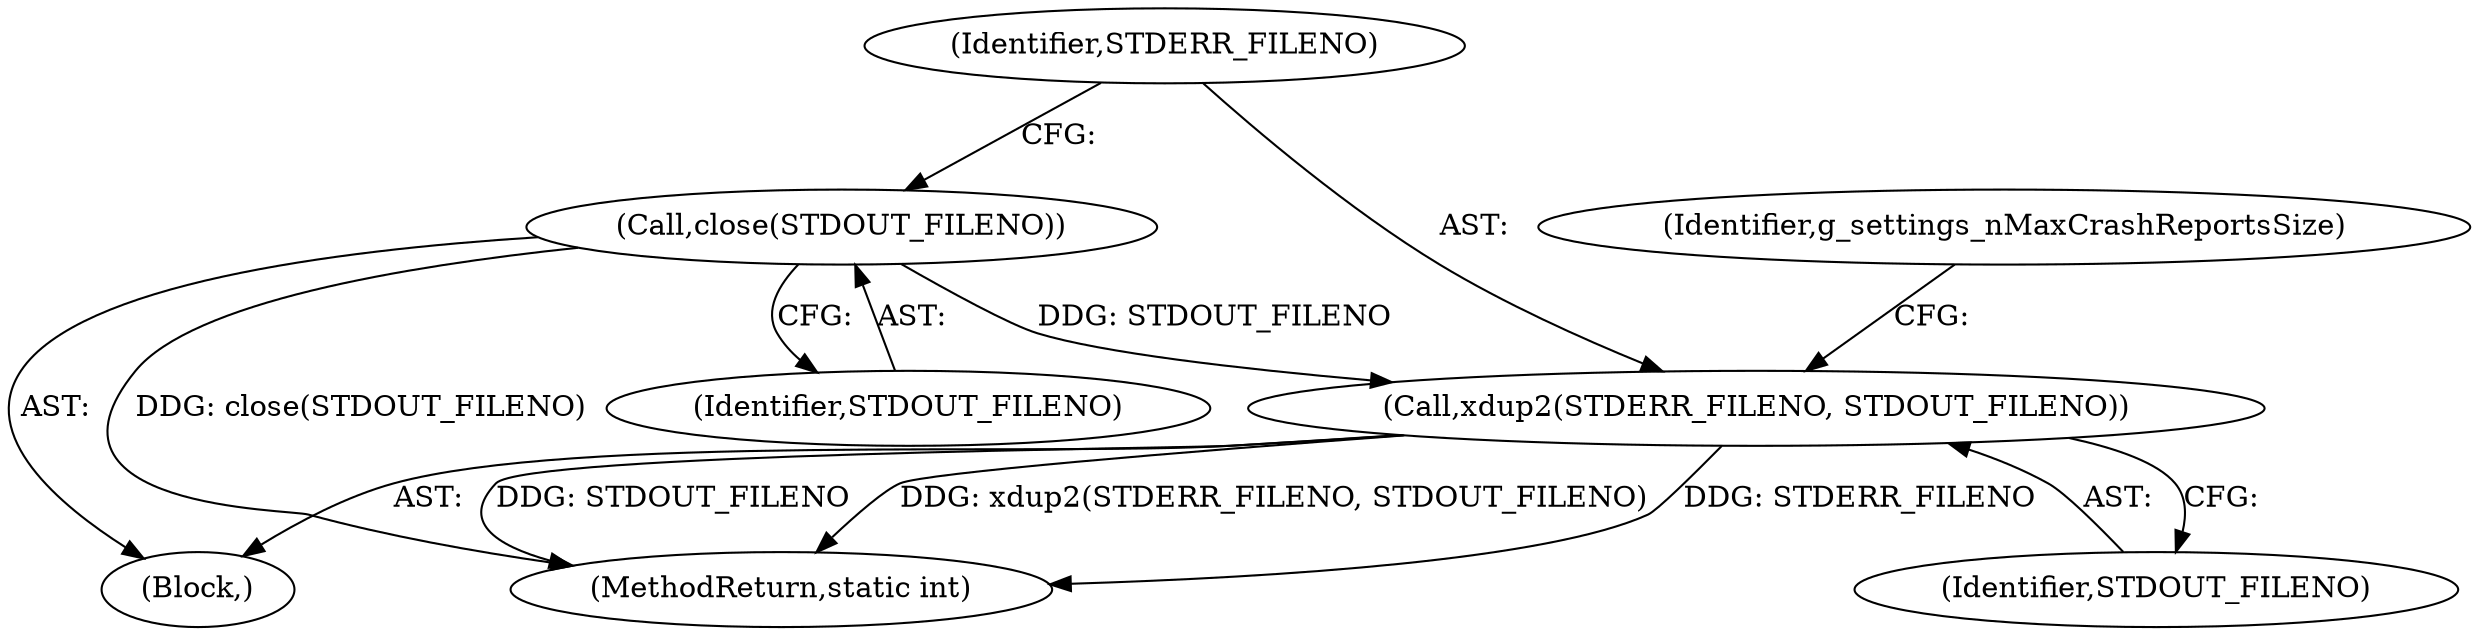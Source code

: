 digraph "0_abrt_8939398b82006ba1fec4ed491339fc075f43fc7c@API" {
"1000267" [label="(Call,close(STDOUT_FILENO))"];
"1000269" [label="(Call,xdup2(STDERR_FILENO, STDOUT_FILENO))"];
"1000268" [label="(Identifier,STDOUT_FILENO)"];
"1000267" [label="(Call,close(STDOUT_FILENO))"];
"1000115" [label="(Block,)"];
"1000274" [label="(Identifier,g_settings_nMaxCrashReportsSize)"];
"1000271" [label="(Identifier,STDOUT_FILENO)"];
"1000291" [label="(MethodReturn,static int)"];
"1000270" [label="(Identifier,STDERR_FILENO)"];
"1000269" [label="(Call,xdup2(STDERR_FILENO, STDOUT_FILENO))"];
"1000267" -> "1000115"  [label="AST: "];
"1000267" -> "1000268"  [label="CFG: "];
"1000268" -> "1000267"  [label="AST: "];
"1000270" -> "1000267"  [label="CFG: "];
"1000267" -> "1000291"  [label="DDG: close(STDOUT_FILENO)"];
"1000267" -> "1000269"  [label="DDG: STDOUT_FILENO"];
"1000269" -> "1000115"  [label="AST: "];
"1000269" -> "1000271"  [label="CFG: "];
"1000270" -> "1000269"  [label="AST: "];
"1000271" -> "1000269"  [label="AST: "];
"1000274" -> "1000269"  [label="CFG: "];
"1000269" -> "1000291"  [label="DDG: xdup2(STDERR_FILENO, STDOUT_FILENO)"];
"1000269" -> "1000291"  [label="DDG: STDERR_FILENO"];
"1000269" -> "1000291"  [label="DDG: STDOUT_FILENO"];
}
